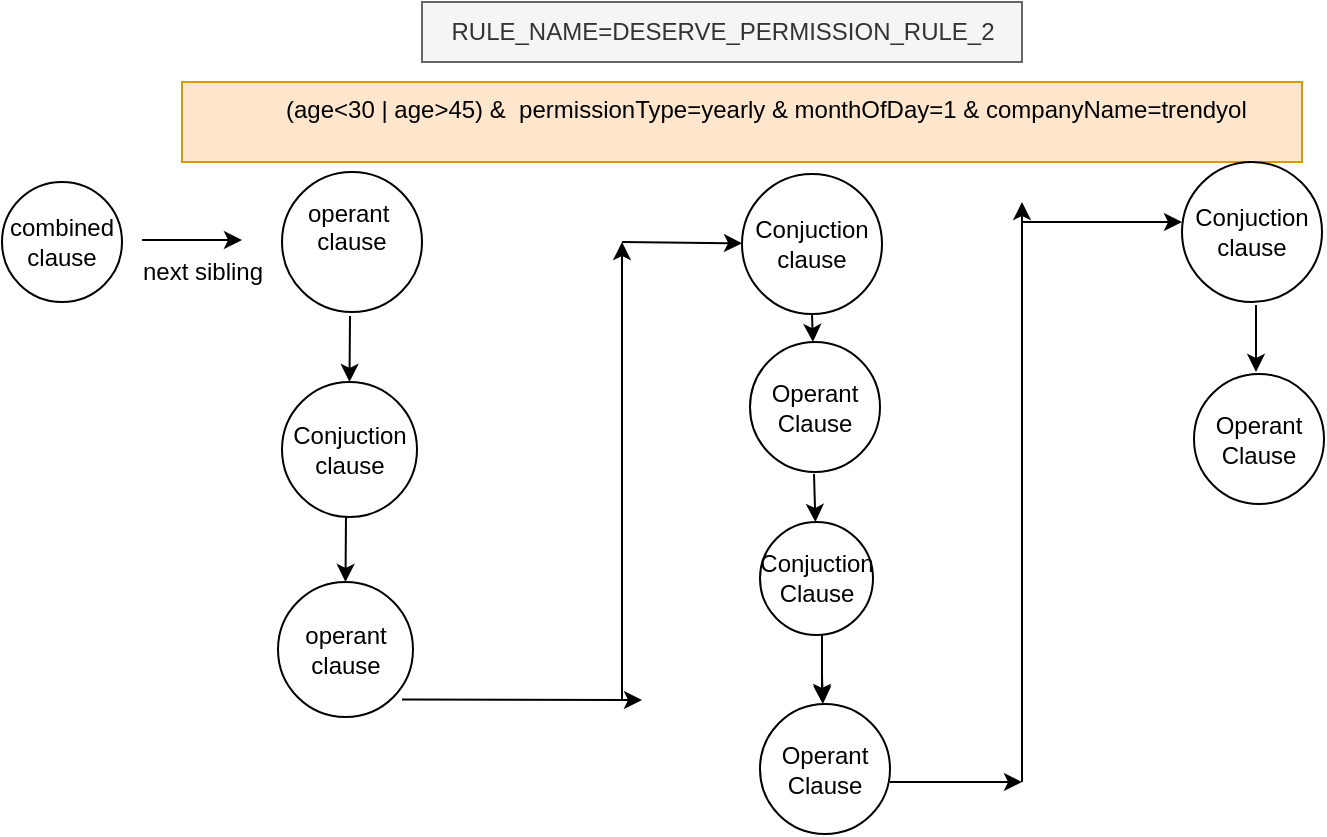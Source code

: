 <mxfile version="24.2.5" type="github">
  <diagram name="Sayfa -1" id="wXShsVIPOlkMhfEVByGD">
    <mxGraphModel dx="794" dy="446" grid="1" gridSize="10" guides="1" tooltips="1" connect="1" arrows="1" fold="1" page="1" pageScale="1" pageWidth="827" pageHeight="1169" math="0" shadow="0">
      <root>
        <mxCell id="0" />
        <mxCell id="1" parent="0" />
        <mxCell id="_c2feOPwRWxe3WW9gcbn-1" value="RULE_NAME=DESERVE_PERMISSION_RULE_2" style="text;html=1;align=center;verticalAlign=middle;resizable=0;points=[];autosize=1;strokeColor=#666666;fillColor=#f5f5f5;fontColor=#333333;" vertex="1" parent="1">
          <mxGeometry x="220" y="30" width="300" height="30" as="geometry" />
        </mxCell>
        <mxCell id="_c2feOPwRWxe3WW9gcbn-2" value="&lt;div style=&quot;text-align: center;&quot;&gt;&lt;span style=&quot;text-wrap: nowrap;&quot;&gt;&amp;nbsp; &amp;nbsp; &amp;nbsp; &amp;nbsp; &amp;nbsp; &amp;nbsp; &amp;nbsp; &amp;nbsp;&lt;/span&gt;&lt;span style=&quot;text-wrap: nowrap; background-color: initial;&quot;&gt;(age&amp;lt;30 | age&amp;gt;45) &amp;amp;&lt;/span&gt;&lt;span style=&quot;text-wrap: nowrap; background-color: initial;&quot;&gt;&amp;nbsp; permissionType=yearly &amp;amp; monthOfDay=1 &amp;amp; companyName=trendyol&amp;nbsp;&lt;/span&gt;&lt;/div&gt;" style="text;whiteSpace=wrap;html=1;fillColor=#ffe6cc;strokeColor=#d79b00;" vertex="1" parent="1">
          <mxGeometry x="100" y="70" width="560" height="40" as="geometry" />
        </mxCell>
        <mxCell id="_c2feOPwRWxe3WW9gcbn-3" value="combined&lt;div&gt;clause&lt;/div&gt;" style="ellipse;whiteSpace=wrap;html=1;aspect=fixed;" vertex="1" parent="1">
          <mxGeometry x="10" y="120" width="60" height="60" as="geometry" />
        </mxCell>
        <mxCell id="_c2feOPwRWxe3WW9gcbn-4" value="" style="endArrow=classic;html=1;rounded=0;" edge="1" parent="1">
          <mxGeometry width="50" height="50" relative="1" as="geometry">
            <mxPoint x="80" y="149" as="sourcePoint" />
            <mxPoint x="130" y="149" as="targetPoint" />
          </mxGeometry>
        </mxCell>
        <mxCell id="_c2feOPwRWxe3WW9gcbn-5" value="next sibling" style="text;html=1;align=center;verticalAlign=middle;resizable=0;points=[];autosize=1;strokeColor=none;fillColor=none;" vertex="1" parent="1">
          <mxGeometry x="70" y="150" width="80" height="30" as="geometry" />
        </mxCell>
        <mxCell id="_c2feOPwRWxe3WW9gcbn-6" value="operant&amp;nbsp;&lt;div&gt;clause&lt;/div&gt;&lt;div&gt;&lt;br&gt;&lt;/div&gt;" style="ellipse;whiteSpace=wrap;html=1;aspect=fixed;" vertex="1" parent="1">
          <mxGeometry x="150" y="115" width="70" height="70" as="geometry" />
        </mxCell>
        <mxCell id="_c2feOPwRWxe3WW9gcbn-7" value="" style="endArrow=classic;html=1;rounded=0;" edge="1" parent="1" target="_c2feOPwRWxe3WW9gcbn-8">
          <mxGeometry width="50" height="50" relative="1" as="geometry">
            <mxPoint x="184" y="187" as="sourcePoint" />
            <mxPoint x="184" y="220" as="targetPoint" />
          </mxGeometry>
        </mxCell>
        <mxCell id="_c2feOPwRWxe3WW9gcbn-8" value="Conjuction&lt;div&gt;clause&lt;/div&gt;" style="ellipse;whiteSpace=wrap;html=1;aspect=fixed;" vertex="1" parent="1">
          <mxGeometry x="150" y="220" width="67.5" height="67.5" as="geometry" />
        </mxCell>
        <mxCell id="_c2feOPwRWxe3WW9gcbn-9" value="" style="endArrow=classic;html=1;rounded=0;" edge="1" parent="1" target="_c2feOPwRWxe3WW9gcbn-10">
          <mxGeometry width="50" height="50" relative="1" as="geometry">
            <mxPoint x="182" y="287" as="sourcePoint" />
            <mxPoint x="182" y="320" as="targetPoint" />
          </mxGeometry>
        </mxCell>
        <mxCell id="_c2feOPwRWxe3WW9gcbn-10" value="operant clause" style="ellipse;whiteSpace=wrap;html=1;aspect=fixed;" vertex="1" parent="1">
          <mxGeometry x="148" y="320" width="67.5" height="67.5" as="geometry" />
        </mxCell>
        <mxCell id="_c2feOPwRWxe3WW9gcbn-11" value="" style="endArrow=classic;html=1;rounded=0;" edge="1" parent="1">
          <mxGeometry width="50" height="50" relative="1" as="geometry">
            <mxPoint x="210" y="378.75" as="sourcePoint" />
            <mxPoint x="330" y="379" as="targetPoint" />
          </mxGeometry>
        </mxCell>
        <mxCell id="_c2feOPwRWxe3WW9gcbn-12" value="" style="endArrow=classic;html=1;rounded=0;" edge="1" parent="1">
          <mxGeometry width="50" height="50" relative="1" as="geometry">
            <mxPoint x="320" y="378.75" as="sourcePoint" />
            <mxPoint x="320" y="150" as="targetPoint" />
          </mxGeometry>
        </mxCell>
        <mxCell id="_c2feOPwRWxe3WW9gcbn-13" value="" style="endArrow=classic;html=1;rounded=0;" edge="1" parent="1" target="_c2feOPwRWxe3WW9gcbn-14">
          <mxGeometry width="50" height="50" relative="1" as="geometry">
            <mxPoint x="320" y="150" as="sourcePoint" />
            <mxPoint x="400" y="150" as="targetPoint" />
          </mxGeometry>
        </mxCell>
        <mxCell id="_c2feOPwRWxe3WW9gcbn-14" value="Conjuction&lt;div&gt;clause&lt;/div&gt;" style="ellipse;whiteSpace=wrap;html=1;aspect=fixed;" vertex="1" parent="1">
          <mxGeometry x="380" y="116" width="70" height="70" as="geometry" />
        </mxCell>
        <mxCell id="_c2feOPwRWxe3WW9gcbn-15" value="" style="endArrow=classic;html=1;rounded=0;exitX=0.5;exitY=1;exitDx=0;exitDy=0;" edge="1" parent="1" source="_c2feOPwRWxe3WW9gcbn-14" target="_c2feOPwRWxe3WW9gcbn-16">
          <mxGeometry width="50" height="50" relative="1" as="geometry">
            <mxPoint x="380" y="260" as="sourcePoint" />
            <mxPoint x="415" y="240" as="targetPoint" />
          </mxGeometry>
        </mxCell>
        <mxCell id="_c2feOPwRWxe3WW9gcbn-16" value="Operant Clause" style="ellipse;whiteSpace=wrap;html=1;aspect=fixed;" vertex="1" parent="1">
          <mxGeometry x="384" y="200" width="65" height="65" as="geometry" />
        </mxCell>
        <mxCell id="_c2feOPwRWxe3WW9gcbn-17" value="" style="endArrow=classic;html=1;rounded=0;" edge="1" parent="1" target="_c2feOPwRWxe3WW9gcbn-18">
          <mxGeometry width="50" height="50" relative="1" as="geometry">
            <mxPoint x="416" y="266" as="sourcePoint" />
            <mxPoint x="416" y="310" as="targetPoint" />
          </mxGeometry>
        </mxCell>
        <mxCell id="_c2feOPwRWxe3WW9gcbn-18" value="Conjuction Clause" style="ellipse;whiteSpace=wrap;html=1;aspect=fixed;" vertex="1" parent="1">
          <mxGeometry x="389" y="290" width="56.5" height="56.5" as="geometry" />
        </mxCell>
        <mxCell id="_c2feOPwRWxe3WW9gcbn-19" value="" style="endArrow=classic;html=1;rounded=0;" edge="1" parent="1">
          <mxGeometry width="50" height="50" relative="1" as="geometry">
            <mxPoint x="420" y="346.5" as="sourcePoint" />
            <mxPoint x="420" y="380" as="targetPoint" />
          </mxGeometry>
        </mxCell>
        <mxCell id="_c2feOPwRWxe3WW9gcbn-20" value="" style="endArrow=classic;html=1;rounded=0;exitX=0.5;exitY=1;exitDx=0;exitDy=0;" edge="1" parent="1" target="_c2feOPwRWxe3WW9gcbn-21">
          <mxGeometry width="50" height="50" relative="1" as="geometry">
            <mxPoint x="420" y="367" as="sourcePoint" />
            <mxPoint x="420" y="421" as="targetPoint" />
          </mxGeometry>
        </mxCell>
        <mxCell id="_c2feOPwRWxe3WW9gcbn-21" value="Operant Clause" style="ellipse;whiteSpace=wrap;html=1;aspect=fixed;" vertex="1" parent="1">
          <mxGeometry x="389" y="381" width="65" height="65" as="geometry" />
        </mxCell>
        <mxCell id="_c2feOPwRWxe3WW9gcbn-22" value="" style="endArrow=classic;html=1;rounded=0;" edge="1" parent="1">
          <mxGeometry width="50" height="50" relative="1" as="geometry">
            <mxPoint x="454" y="420" as="sourcePoint" />
            <mxPoint x="520" y="420" as="targetPoint" />
          </mxGeometry>
        </mxCell>
        <mxCell id="_c2feOPwRWxe3WW9gcbn-23" value="" style="endArrow=classic;html=1;rounded=0;" edge="1" parent="1">
          <mxGeometry width="50" height="50" relative="1" as="geometry">
            <mxPoint x="520" y="420" as="sourcePoint" />
            <mxPoint x="520" y="130" as="targetPoint" />
          </mxGeometry>
        </mxCell>
        <mxCell id="_c2feOPwRWxe3WW9gcbn-24" value="" style="endArrow=classic;html=1;rounded=0;" edge="1" parent="1">
          <mxGeometry width="50" height="50" relative="1" as="geometry">
            <mxPoint x="520" y="140" as="sourcePoint" />
            <mxPoint x="600" y="140" as="targetPoint" />
          </mxGeometry>
        </mxCell>
        <mxCell id="_c2feOPwRWxe3WW9gcbn-25" value="Conjuction&lt;div&gt;clause&lt;/div&gt;" style="ellipse;whiteSpace=wrap;html=1;aspect=fixed;" vertex="1" parent="1">
          <mxGeometry x="600" y="110" width="70" height="70" as="geometry" />
        </mxCell>
        <mxCell id="_c2feOPwRWxe3WW9gcbn-26" value="" style="endArrow=classic;html=1;rounded=0;" edge="1" parent="1">
          <mxGeometry width="50" height="50" relative="1" as="geometry">
            <mxPoint x="637" y="181.5" as="sourcePoint" />
            <mxPoint x="637" y="215" as="targetPoint" />
          </mxGeometry>
        </mxCell>
        <mxCell id="_c2feOPwRWxe3WW9gcbn-27" value="Operant Clause" style="ellipse;whiteSpace=wrap;html=1;aspect=fixed;" vertex="1" parent="1">
          <mxGeometry x="606" y="216" width="65" height="65" as="geometry" />
        </mxCell>
      </root>
    </mxGraphModel>
  </diagram>
</mxfile>
